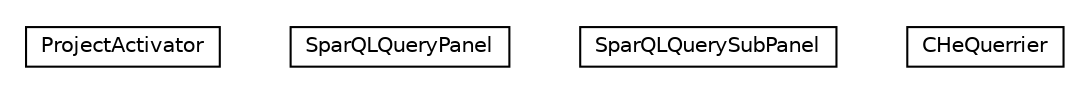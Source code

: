 #!/usr/local/bin/dot
#
# Class diagram 
# Generated by UMLGraph version R5_6-24-gf6e263 (http://www.umlgraph.org/)
#

digraph G {
	edge [fontname="Helvetica",fontsize=10,labelfontname="Helvetica",labelfontsize=10];
	node [fontname="Helvetica",fontsize=10,shape=plaintext];
	nodesep=0.25;
	ranksep=0.5;
	// org.universAAL.tools.ProjectActivator
	c1328003 [label=<<table title="org.universAAL.tools.ProjectActivator" border="0" cellborder="1" cellspacing="0" cellpadding="2" port="p" href="./ProjectActivator.html">
		<tr><td><table border="0" cellspacing="0" cellpadding="1">
<tr><td align="center" balign="center"> ProjectActivator </td></tr>
		</table></td></tr>
		</table>>, URL="./ProjectActivator.html", fontname="Helvetica", fontcolor="black", fontsize=10.0];
	// org.universAAL.tools.SparQLQueryPanel
	c1328004 [label=<<table title="org.universAAL.tools.SparQLQueryPanel" border="0" cellborder="1" cellspacing="0" cellpadding="2" port="p" href="./SparQLQueryPanel.html">
		<tr><td><table border="0" cellspacing="0" cellpadding="1">
<tr><td align="center" balign="center"> SparQLQueryPanel </td></tr>
		</table></td></tr>
		</table>>, URL="./SparQLQueryPanel.html", fontname="Helvetica", fontcolor="black", fontsize=10.0];
	// org.universAAL.tools.SparQLQuerySubPanel
	c1328005 [label=<<table title="org.universAAL.tools.SparQLQuerySubPanel" border="0" cellborder="1" cellspacing="0" cellpadding="2" port="p" href="./SparQLQuerySubPanel.html">
		<tr><td><table border="0" cellspacing="0" cellpadding="1">
<tr><td align="center" balign="center"> SparQLQuerySubPanel </td></tr>
		</table></td></tr>
		</table>>, URL="./SparQLQuerySubPanel.html", fontname="Helvetica", fontcolor="black", fontsize=10.0];
	// org.universAAL.tools.CHeQuerrier
	c1328006 [label=<<table title="org.universAAL.tools.CHeQuerrier" border="0" cellborder="1" cellspacing="0" cellpadding="2" port="p" href="./CHeQuerrier.html">
		<tr><td><table border="0" cellspacing="0" cellpadding="1">
<tr><td align="center" balign="center"> CHeQuerrier </td></tr>
		</table></td></tr>
		</table>>, URL="./CHeQuerrier.html", fontname="Helvetica", fontcolor="black", fontsize=10.0];
}

